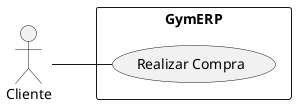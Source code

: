 @startuml Casos de uso
left to right direction
actor Cliente
rectangle GymERP {
  Cliente -- (Realizar Compra)
}
@enduml
